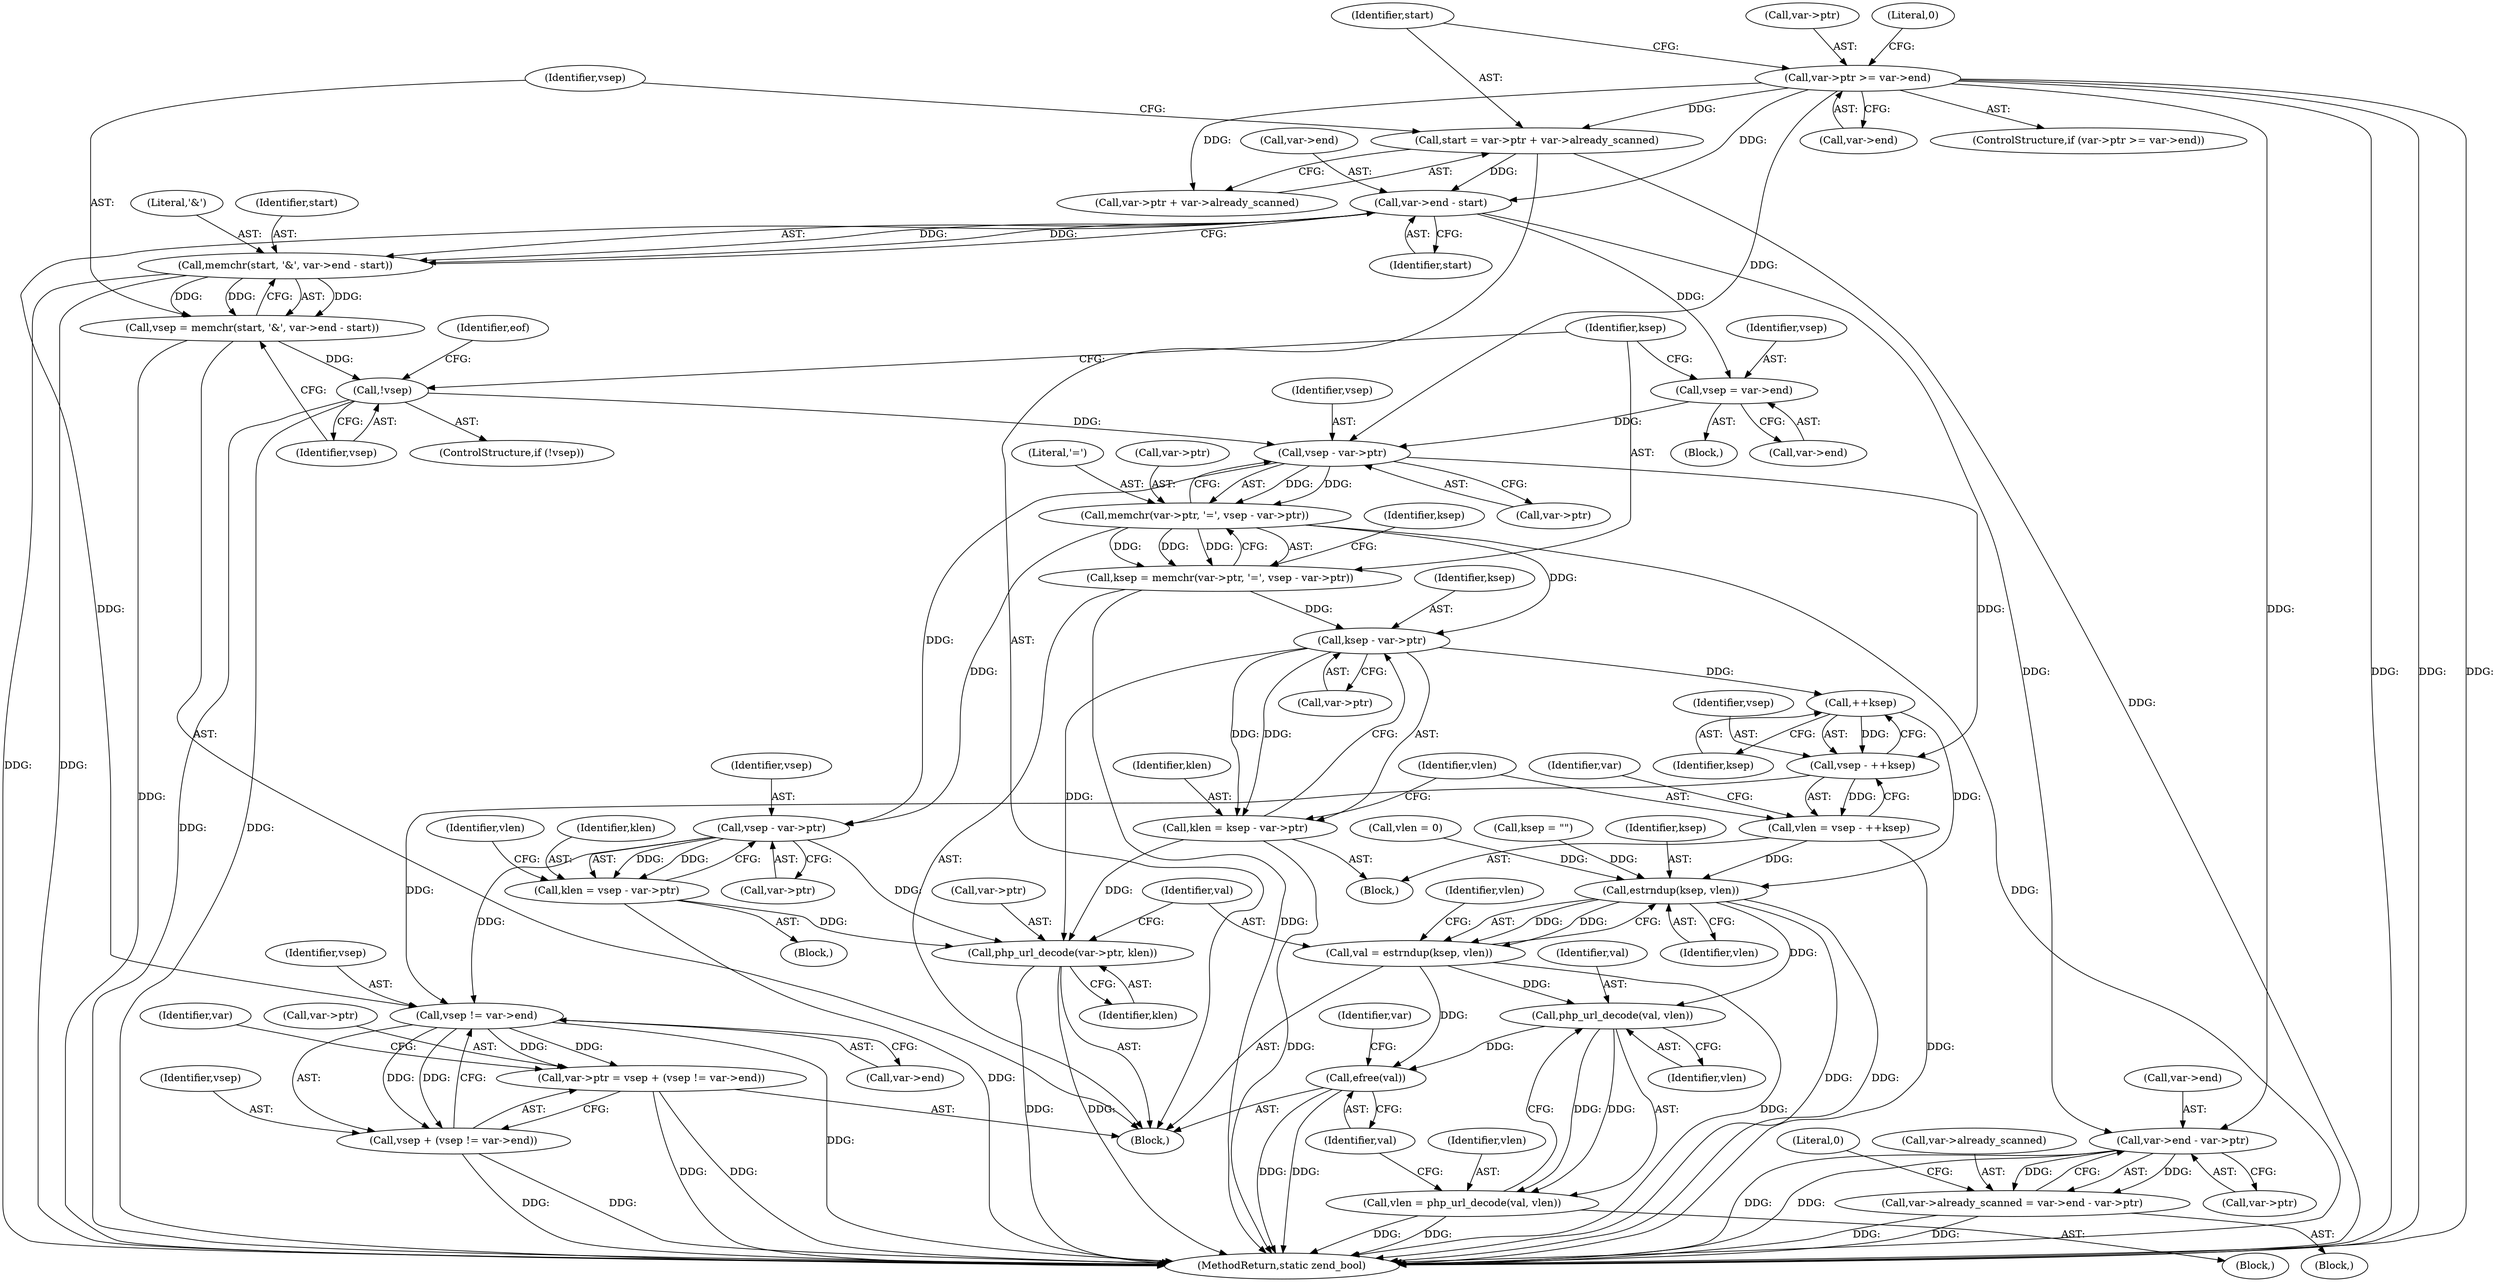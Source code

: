 digraph "0_php-src_0f8cf3b8497dc45c010c44ed9e96518e11e19fc3@pointer" {
"1000140" [label="(Call,var->end - start)"];
"1000116" [label="(Call,var->ptr >= var->end)"];
"1000126" [label="(Call,start = var->ptr + var->already_scanned)"];
"1000137" [label="(Call,memchr(start, '&', var->end - start))"];
"1000135" [label="(Call,vsep = memchr(start, '&', var->end - start))"];
"1000146" [label="(Call,!vsep)"];
"1000180" [label="(Call,vsep - var->ptr)"];
"1000175" [label="(Call,memchr(var->ptr, '=', vsep - var->ptr))"];
"1000173" [label="(Call,ksep = memchr(var->ptr, '=', vsep - var->ptr))"];
"1000194" [label="(Call,ksep - var->ptr)"];
"1000192" [label="(Call,klen = ksep - var->ptr)"];
"1000220" [label="(Call,php_url_decode(var->ptr, klen))"];
"1000203" [label="(Call,++ksep)"];
"1000201" [label="(Call,vsep - ++ksep)"];
"1000199" [label="(Call,vlen = vsep - ++ksep)"];
"1000227" [label="(Call,estrndup(ksep, vlen))"];
"1000225" [label="(Call,val = estrndup(ksep, vlen))"];
"1000235" [label="(Call,php_url_decode(val, vlen))"];
"1000233" [label="(Call,vlen = php_url_decode(val, vlen))"];
"1000239" [label="(Call,efree(val))"];
"1000247" [label="(Call,vsep != var->end)"];
"1000241" [label="(Call,var->ptr = vsep + (vsep != var->end))"];
"1000245" [label="(Call,vsep + (vsep != var->end))"];
"1000212" [label="(Call,vsep - var->ptr)"];
"1000210" [label="(Call,klen = vsep - var->ptr)"];
"1000157" [label="(Call,var->end - var->ptr)"];
"1000153" [label="(Call,var->already_scanned = var->end - var->ptr)"];
"1000168" [label="(Call,vsep = var->end)"];
"1000195" [label="(Identifier,ksep)"];
"1000227" [label="(Call,estrndup(ksep, vlen))"];
"1000217" [label="(Call,vlen = 0)"];
"1000169" [label="(Identifier,vsep)"];
"1000218" [label="(Identifier,vlen)"];
"1000152" [label="(Block,)"];
"1000259" [label="(MethodReturn,static zend_bool)"];
"1000240" [label="(Identifier,val)"];
"1000161" [label="(Call,var->ptr)"];
"1000186" [label="(Identifier,ksep)"];
"1000204" [label="(Identifier,ksep)"];
"1000107" [label="(Block,)"];
"1000248" [label="(Identifier,vsep)"];
"1000207" [label="(Call,ksep = \"\")"];
"1000147" [label="(Identifier,vsep)"];
"1000167" [label="(Block,)"];
"1000157" [label="(Call,var->end - var->ptr)"];
"1000154" [label="(Call,var->already_scanned)"];
"1000254" [label="(Identifier,var)"];
"1000193" [label="(Identifier,klen)"];
"1000182" [label="(Call,var->ptr)"];
"1000176" [label="(Call,var->ptr)"];
"1000203" [label="(Call,++ksep)"];
"1000236" [label="(Identifier,val)"];
"1000211" [label="(Identifier,klen)"];
"1000139" [label="(Literal,'&')"];
"1000120" [label="(Call,var->end)"];
"1000225" [label="(Call,val = estrndup(ksep, vlen))"];
"1000187" [label="(Block,)"];
"1000200" [label="(Identifier,vlen)"];
"1000153" [label="(Call,var->already_scanned = var->end - var->ptr)"];
"1000232" [label="(Block,)"];
"1000222" [label="(Identifier,var)"];
"1000221" [label="(Call,var->ptr)"];
"1000165" [label="(Literal,0)"];
"1000199" [label="(Call,vlen = vsep - ++ksep)"];
"1000146" [label="(Call,!vsep)"];
"1000194" [label="(Call,ksep - var->ptr)"];
"1000168" [label="(Call,vsep = var->end)"];
"1000128" [label="(Call,var->ptr + var->already_scanned)"];
"1000234" [label="(Identifier,vlen)"];
"1000249" [label="(Call,var->end)"];
"1000226" [label="(Identifier,val)"];
"1000170" [label="(Call,var->end)"];
"1000233" [label="(Call,vlen = php_url_decode(val, vlen))"];
"1000206" [label="(Block,)"];
"1000237" [label="(Identifier,vlen)"];
"1000192" [label="(Call,klen = ksep - var->ptr)"];
"1000140" [label="(Call,var->end - start)"];
"1000241" [label="(Call,var->ptr = vsep + (vsep != var->end))"];
"1000145" [label="(ControlStructure,if (!vsep))"];
"1000235" [label="(Call,php_url_decode(val, vlen))"];
"1000180" [label="(Call,vsep - var->ptr)"];
"1000181" [label="(Identifier,vsep)"];
"1000125" [label="(Literal,0)"];
"1000243" [label="(Identifier,var)"];
"1000116" [label="(Call,var->ptr >= var->end)"];
"1000137" [label="(Call,memchr(start, '&', var->end - start))"];
"1000173" [label="(Call,ksep = memchr(var->ptr, '=', vsep - var->ptr))"];
"1000127" [label="(Identifier,start)"];
"1000115" [label="(ControlStructure,if (var->ptr >= var->end))"];
"1000231" [label="(Identifier,vlen)"];
"1000158" [label="(Call,var->end)"];
"1000210" [label="(Call,klen = vsep - var->ptr)"];
"1000126" [label="(Call,start = var->ptr + var->already_scanned)"];
"1000214" [label="(Call,var->ptr)"];
"1000135" [label="(Call,vsep = memchr(start, '&', var->end - start))"];
"1000201" [label="(Call,vsep - ++ksep)"];
"1000220" [label="(Call,php_url_decode(var->ptr, klen))"];
"1000228" [label="(Identifier,ksep)"];
"1000246" [label="(Identifier,vsep)"];
"1000138" [label="(Identifier,start)"];
"1000245" [label="(Call,vsep + (vsep != var->end))"];
"1000175" [label="(Call,memchr(var->ptr, '=', vsep - var->ptr))"];
"1000117" [label="(Call,var->ptr)"];
"1000229" [label="(Identifier,vlen)"];
"1000196" [label="(Call,var->ptr)"];
"1000179" [label="(Literal,'=')"];
"1000224" [label="(Identifier,klen)"];
"1000174" [label="(Identifier,ksep)"];
"1000202" [label="(Identifier,vsep)"];
"1000239" [label="(Call,efree(val))"];
"1000213" [label="(Identifier,vsep)"];
"1000151" [label="(Identifier,eof)"];
"1000144" [label="(Identifier,start)"];
"1000242" [label="(Call,var->ptr)"];
"1000212" [label="(Call,vsep - var->ptr)"];
"1000141" [label="(Call,var->end)"];
"1000247" [label="(Call,vsep != var->end)"];
"1000136" [label="(Identifier,vsep)"];
"1000140" -> "1000137"  [label="AST: "];
"1000140" -> "1000144"  [label="CFG: "];
"1000141" -> "1000140"  [label="AST: "];
"1000144" -> "1000140"  [label="AST: "];
"1000137" -> "1000140"  [label="CFG: "];
"1000140" -> "1000137"  [label="DDG: "];
"1000140" -> "1000137"  [label="DDG: "];
"1000116" -> "1000140"  [label="DDG: "];
"1000126" -> "1000140"  [label="DDG: "];
"1000140" -> "1000157"  [label="DDG: "];
"1000140" -> "1000168"  [label="DDG: "];
"1000140" -> "1000247"  [label="DDG: "];
"1000116" -> "1000115"  [label="AST: "];
"1000116" -> "1000120"  [label="CFG: "];
"1000117" -> "1000116"  [label="AST: "];
"1000120" -> "1000116"  [label="AST: "];
"1000125" -> "1000116"  [label="CFG: "];
"1000127" -> "1000116"  [label="CFG: "];
"1000116" -> "1000259"  [label="DDG: "];
"1000116" -> "1000259"  [label="DDG: "];
"1000116" -> "1000259"  [label="DDG: "];
"1000116" -> "1000126"  [label="DDG: "];
"1000116" -> "1000128"  [label="DDG: "];
"1000116" -> "1000157"  [label="DDG: "];
"1000116" -> "1000180"  [label="DDG: "];
"1000126" -> "1000107"  [label="AST: "];
"1000126" -> "1000128"  [label="CFG: "];
"1000127" -> "1000126"  [label="AST: "];
"1000128" -> "1000126"  [label="AST: "];
"1000136" -> "1000126"  [label="CFG: "];
"1000126" -> "1000259"  [label="DDG: "];
"1000137" -> "1000135"  [label="AST: "];
"1000138" -> "1000137"  [label="AST: "];
"1000139" -> "1000137"  [label="AST: "];
"1000135" -> "1000137"  [label="CFG: "];
"1000137" -> "1000259"  [label="DDG: "];
"1000137" -> "1000259"  [label="DDG: "];
"1000137" -> "1000135"  [label="DDG: "];
"1000137" -> "1000135"  [label="DDG: "];
"1000137" -> "1000135"  [label="DDG: "];
"1000135" -> "1000107"  [label="AST: "];
"1000136" -> "1000135"  [label="AST: "];
"1000147" -> "1000135"  [label="CFG: "];
"1000135" -> "1000259"  [label="DDG: "];
"1000135" -> "1000146"  [label="DDG: "];
"1000146" -> "1000145"  [label="AST: "];
"1000146" -> "1000147"  [label="CFG: "];
"1000147" -> "1000146"  [label="AST: "];
"1000151" -> "1000146"  [label="CFG: "];
"1000174" -> "1000146"  [label="CFG: "];
"1000146" -> "1000259"  [label="DDG: "];
"1000146" -> "1000259"  [label="DDG: "];
"1000146" -> "1000180"  [label="DDG: "];
"1000180" -> "1000175"  [label="AST: "];
"1000180" -> "1000182"  [label="CFG: "];
"1000181" -> "1000180"  [label="AST: "];
"1000182" -> "1000180"  [label="AST: "];
"1000175" -> "1000180"  [label="CFG: "];
"1000180" -> "1000175"  [label="DDG: "];
"1000180" -> "1000175"  [label="DDG: "];
"1000168" -> "1000180"  [label="DDG: "];
"1000180" -> "1000201"  [label="DDG: "];
"1000180" -> "1000212"  [label="DDG: "];
"1000175" -> "1000173"  [label="AST: "];
"1000176" -> "1000175"  [label="AST: "];
"1000179" -> "1000175"  [label="AST: "];
"1000173" -> "1000175"  [label="CFG: "];
"1000175" -> "1000259"  [label="DDG: "];
"1000175" -> "1000173"  [label="DDG: "];
"1000175" -> "1000173"  [label="DDG: "];
"1000175" -> "1000173"  [label="DDG: "];
"1000175" -> "1000194"  [label="DDG: "];
"1000175" -> "1000212"  [label="DDG: "];
"1000173" -> "1000107"  [label="AST: "];
"1000174" -> "1000173"  [label="AST: "];
"1000186" -> "1000173"  [label="CFG: "];
"1000173" -> "1000259"  [label="DDG: "];
"1000173" -> "1000194"  [label="DDG: "];
"1000194" -> "1000192"  [label="AST: "];
"1000194" -> "1000196"  [label="CFG: "];
"1000195" -> "1000194"  [label="AST: "];
"1000196" -> "1000194"  [label="AST: "];
"1000192" -> "1000194"  [label="CFG: "];
"1000194" -> "1000192"  [label="DDG: "];
"1000194" -> "1000192"  [label="DDG: "];
"1000194" -> "1000203"  [label="DDG: "];
"1000194" -> "1000220"  [label="DDG: "];
"1000192" -> "1000187"  [label="AST: "];
"1000193" -> "1000192"  [label="AST: "];
"1000200" -> "1000192"  [label="CFG: "];
"1000192" -> "1000259"  [label="DDG: "];
"1000192" -> "1000220"  [label="DDG: "];
"1000220" -> "1000107"  [label="AST: "];
"1000220" -> "1000224"  [label="CFG: "];
"1000221" -> "1000220"  [label="AST: "];
"1000224" -> "1000220"  [label="AST: "];
"1000226" -> "1000220"  [label="CFG: "];
"1000220" -> "1000259"  [label="DDG: "];
"1000220" -> "1000259"  [label="DDG: "];
"1000212" -> "1000220"  [label="DDG: "];
"1000210" -> "1000220"  [label="DDG: "];
"1000203" -> "1000201"  [label="AST: "];
"1000203" -> "1000204"  [label="CFG: "];
"1000204" -> "1000203"  [label="AST: "];
"1000201" -> "1000203"  [label="CFG: "];
"1000203" -> "1000201"  [label="DDG: "];
"1000203" -> "1000227"  [label="DDG: "];
"1000201" -> "1000199"  [label="AST: "];
"1000202" -> "1000201"  [label="AST: "];
"1000199" -> "1000201"  [label="CFG: "];
"1000201" -> "1000199"  [label="DDG: "];
"1000201" -> "1000247"  [label="DDG: "];
"1000199" -> "1000187"  [label="AST: "];
"1000200" -> "1000199"  [label="AST: "];
"1000222" -> "1000199"  [label="CFG: "];
"1000199" -> "1000259"  [label="DDG: "];
"1000199" -> "1000227"  [label="DDG: "];
"1000227" -> "1000225"  [label="AST: "];
"1000227" -> "1000229"  [label="CFG: "];
"1000228" -> "1000227"  [label="AST: "];
"1000229" -> "1000227"  [label="AST: "];
"1000225" -> "1000227"  [label="CFG: "];
"1000227" -> "1000259"  [label="DDG: "];
"1000227" -> "1000259"  [label="DDG: "];
"1000227" -> "1000225"  [label="DDG: "];
"1000227" -> "1000225"  [label="DDG: "];
"1000207" -> "1000227"  [label="DDG: "];
"1000217" -> "1000227"  [label="DDG: "];
"1000227" -> "1000235"  [label="DDG: "];
"1000225" -> "1000107"  [label="AST: "];
"1000226" -> "1000225"  [label="AST: "];
"1000231" -> "1000225"  [label="CFG: "];
"1000225" -> "1000259"  [label="DDG: "];
"1000225" -> "1000235"  [label="DDG: "];
"1000225" -> "1000239"  [label="DDG: "];
"1000235" -> "1000233"  [label="AST: "];
"1000235" -> "1000237"  [label="CFG: "];
"1000236" -> "1000235"  [label="AST: "];
"1000237" -> "1000235"  [label="AST: "];
"1000233" -> "1000235"  [label="CFG: "];
"1000235" -> "1000233"  [label="DDG: "];
"1000235" -> "1000233"  [label="DDG: "];
"1000235" -> "1000239"  [label="DDG: "];
"1000233" -> "1000232"  [label="AST: "];
"1000234" -> "1000233"  [label="AST: "];
"1000240" -> "1000233"  [label="CFG: "];
"1000233" -> "1000259"  [label="DDG: "];
"1000233" -> "1000259"  [label="DDG: "];
"1000239" -> "1000107"  [label="AST: "];
"1000239" -> "1000240"  [label="CFG: "];
"1000240" -> "1000239"  [label="AST: "];
"1000243" -> "1000239"  [label="CFG: "];
"1000239" -> "1000259"  [label="DDG: "];
"1000239" -> "1000259"  [label="DDG: "];
"1000247" -> "1000245"  [label="AST: "];
"1000247" -> "1000249"  [label="CFG: "];
"1000248" -> "1000247"  [label="AST: "];
"1000249" -> "1000247"  [label="AST: "];
"1000245" -> "1000247"  [label="CFG: "];
"1000247" -> "1000259"  [label="DDG: "];
"1000247" -> "1000241"  [label="DDG: "];
"1000247" -> "1000241"  [label="DDG: "];
"1000247" -> "1000245"  [label="DDG: "];
"1000247" -> "1000245"  [label="DDG: "];
"1000212" -> "1000247"  [label="DDG: "];
"1000241" -> "1000107"  [label="AST: "];
"1000241" -> "1000245"  [label="CFG: "];
"1000242" -> "1000241"  [label="AST: "];
"1000245" -> "1000241"  [label="AST: "];
"1000254" -> "1000241"  [label="CFG: "];
"1000241" -> "1000259"  [label="DDG: "];
"1000241" -> "1000259"  [label="DDG: "];
"1000246" -> "1000245"  [label="AST: "];
"1000245" -> "1000259"  [label="DDG: "];
"1000245" -> "1000259"  [label="DDG: "];
"1000212" -> "1000210"  [label="AST: "];
"1000212" -> "1000214"  [label="CFG: "];
"1000213" -> "1000212"  [label="AST: "];
"1000214" -> "1000212"  [label="AST: "];
"1000210" -> "1000212"  [label="CFG: "];
"1000212" -> "1000210"  [label="DDG: "];
"1000212" -> "1000210"  [label="DDG: "];
"1000210" -> "1000206"  [label="AST: "];
"1000211" -> "1000210"  [label="AST: "];
"1000218" -> "1000210"  [label="CFG: "];
"1000210" -> "1000259"  [label="DDG: "];
"1000157" -> "1000153"  [label="AST: "];
"1000157" -> "1000161"  [label="CFG: "];
"1000158" -> "1000157"  [label="AST: "];
"1000161" -> "1000157"  [label="AST: "];
"1000153" -> "1000157"  [label="CFG: "];
"1000157" -> "1000259"  [label="DDG: "];
"1000157" -> "1000259"  [label="DDG: "];
"1000157" -> "1000153"  [label="DDG: "];
"1000157" -> "1000153"  [label="DDG: "];
"1000153" -> "1000152"  [label="AST: "];
"1000154" -> "1000153"  [label="AST: "];
"1000165" -> "1000153"  [label="CFG: "];
"1000153" -> "1000259"  [label="DDG: "];
"1000153" -> "1000259"  [label="DDG: "];
"1000168" -> "1000167"  [label="AST: "];
"1000168" -> "1000170"  [label="CFG: "];
"1000169" -> "1000168"  [label="AST: "];
"1000170" -> "1000168"  [label="AST: "];
"1000174" -> "1000168"  [label="CFG: "];
}
